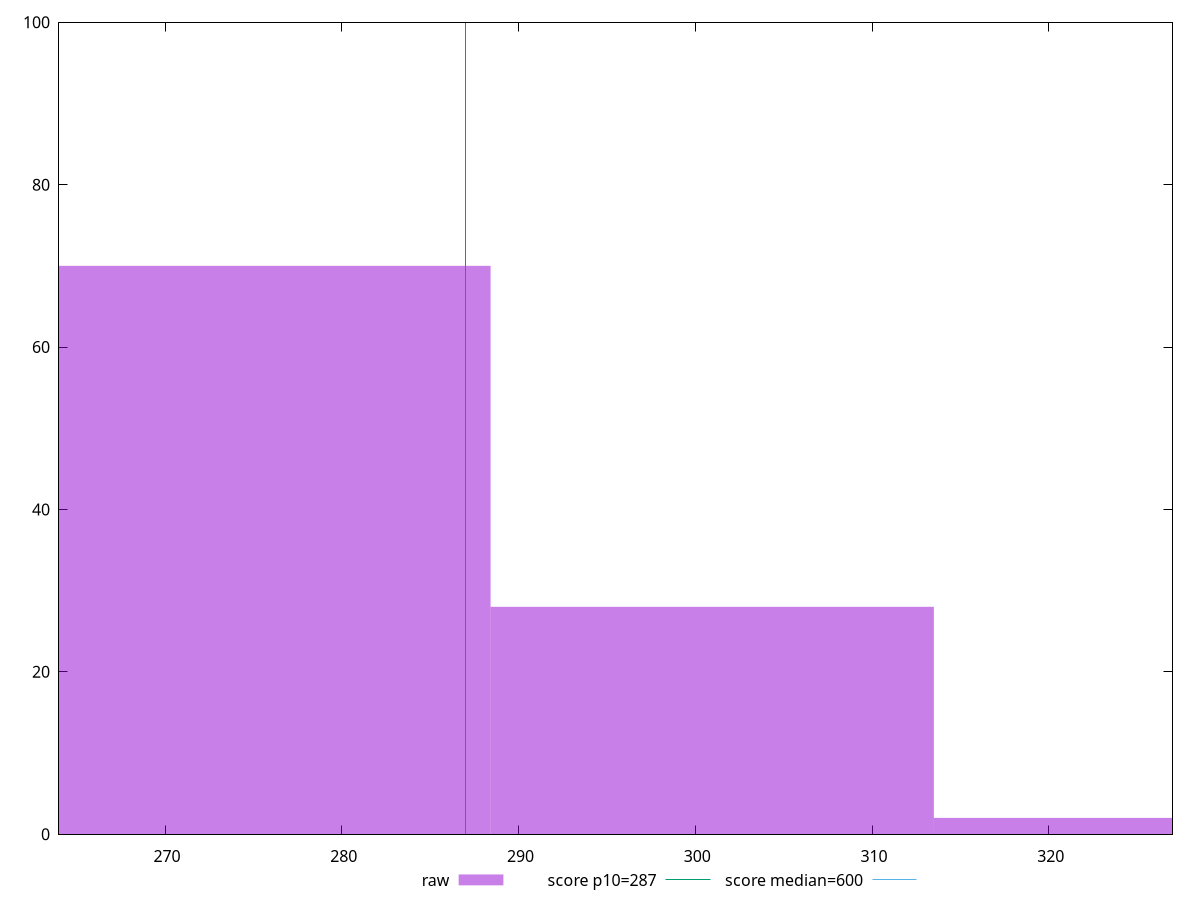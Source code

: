 reset

$raw <<EOF
300.95818836471176 28
275.8783393343191 70
326.03803739510437 2
EOF

set key outside below
set boxwidth 25.079849030392644
set xrange [264:326.99999999999727]
set yrange [0:100]
set trange [0:100]
set style fill transparent solid 0.5 noborder

set parametric
set terminal svg size 640, 490 enhanced background rgb 'white'
set output "report_00007_2020-12-11T15:55:29.892Z/total-blocking-time/samples/pages+cached+nointeractive/raw/histogram.svg"

plot $raw title "raw" with boxes, \
     287,t title "score p10=287", \
     600,t title "score median=600"

reset
